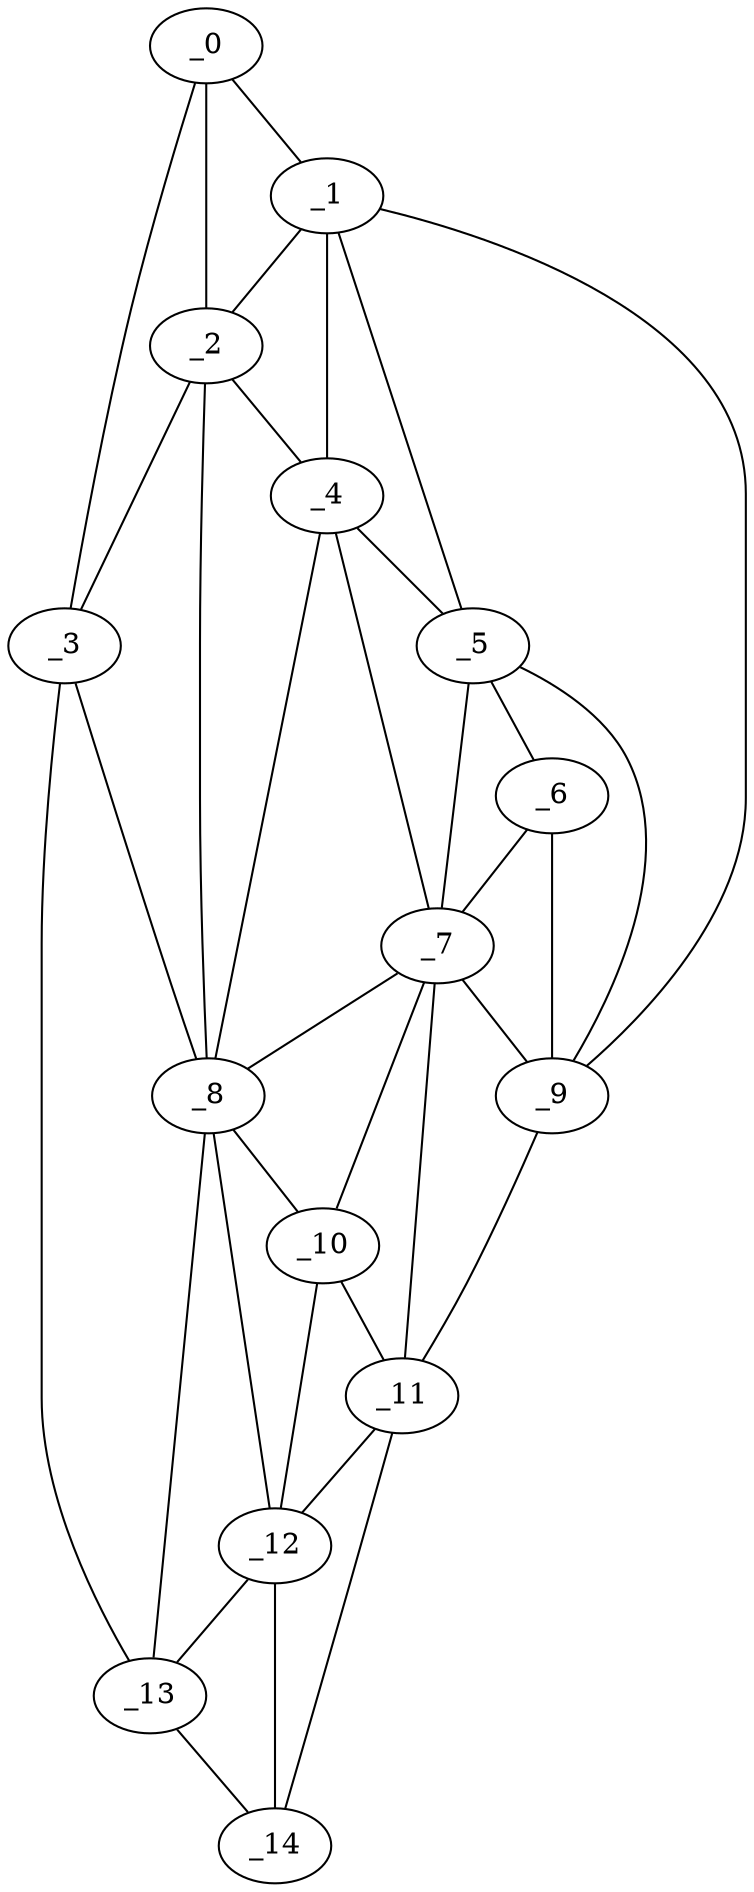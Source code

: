 graph "obj34__145.gxl" {
	_0	 [x=43,
		y=32];
	_1	 [x=53,
		y=26];
	_0 -- _1	 [valence=1];
	_2	 [x=57,
		y=42];
	_0 -- _2	 [valence=2];
	_3	 [x=67,
		y=77];
	_0 -- _3	 [valence=1];
	_1 -- _2	 [valence=2];
	_4	 [x=68,
		y=40];
	_1 -- _4	 [valence=2];
	_5	 [x=72,
		y=35];
	_1 -- _5	 [valence=2];
	_9	 [x=86,
		y=30];
	_1 -- _9	 [valence=1];
	_2 -- _3	 [valence=2];
	_2 -- _4	 [valence=1];
	_8	 [x=77,
		y=71];
	_2 -- _8	 [valence=2];
	_3 -- _8	 [valence=2];
	_13	 [x=118,
		y=76];
	_3 -- _13	 [valence=1];
	_4 -- _5	 [valence=2];
	_7	 [x=77,
		y=43];
	_4 -- _7	 [valence=2];
	_4 -- _8	 [valence=2];
	_6	 [x=77,
		y=35];
	_5 -- _6	 [valence=1];
	_5 -- _7	 [valence=2];
	_5 -- _9	 [valence=2];
	_6 -- _7	 [valence=2];
	_6 -- _9	 [valence=2];
	_7 -- _8	 [valence=1];
	_7 -- _9	 [valence=1];
	_10	 [x=89,
		y=55];
	_7 -- _10	 [valence=1];
	_11	 [x=94,
		y=36];
	_7 -- _11	 [valence=2];
	_8 -- _10	 [valence=2];
	_12	 [x=95,
		y=56];
	_8 -- _12	 [valence=2];
	_8 -- _13	 [valence=2];
	_9 -- _11	 [valence=1];
	_10 -- _11	 [valence=2];
	_10 -- _12	 [valence=1];
	_11 -- _12	 [valence=1];
	_14	 [x=124,
		y=68];
	_11 -- _14	 [valence=1];
	_12 -- _13	 [valence=1];
	_12 -- _14	 [valence=2];
	_13 -- _14	 [valence=1];
}
